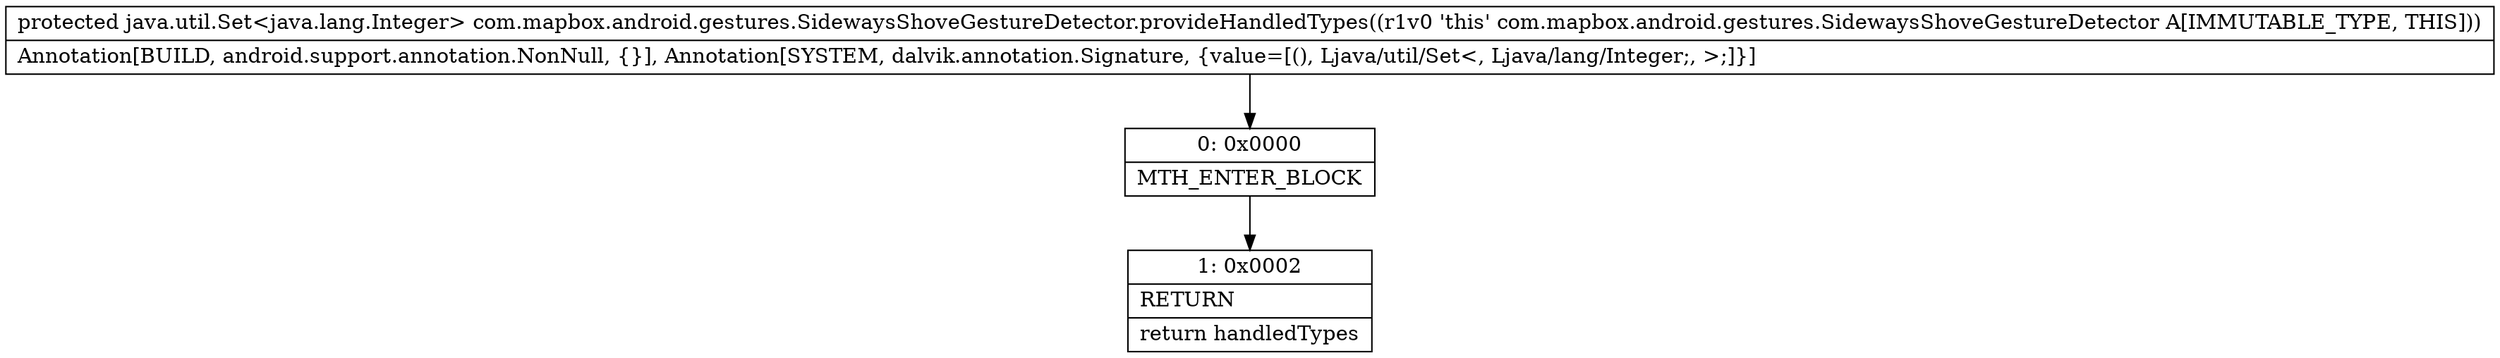 digraph "CFG forcom.mapbox.android.gestures.SidewaysShoveGestureDetector.provideHandledTypes()Ljava\/util\/Set;" {
Node_0 [shape=record,label="{0\:\ 0x0000|MTH_ENTER_BLOCK\l}"];
Node_1 [shape=record,label="{1\:\ 0x0002|RETURN\l|return handledTypes\l}"];
MethodNode[shape=record,label="{protected java.util.Set\<java.lang.Integer\> com.mapbox.android.gestures.SidewaysShoveGestureDetector.provideHandledTypes((r1v0 'this' com.mapbox.android.gestures.SidewaysShoveGestureDetector A[IMMUTABLE_TYPE, THIS]))  | Annotation[BUILD, android.support.annotation.NonNull, \{\}], Annotation[SYSTEM, dalvik.annotation.Signature, \{value=[(), Ljava\/util\/Set\<, Ljava\/lang\/Integer;, \>;]\}]\l}"];
MethodNode -> Node_0;
Node_0 -> Node_1;
}

